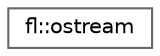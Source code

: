 digraph "Graphical Class Hierarchy"
{
 // INTERACTIVE_SVG=YES
 // LATEX_PDF_SIZE
  bgcolor="transparent";
  edge [fontname=Helvetica,fontsize=10,labelfontname=Helvetica,labelfontsize=10];
  node [fontname=Helvetica,fontsize=10,shape=box,height=0.2,width=0.4];
  rankdir="LR";
  Node0 [id="Node000000",label="fl::ostream",height=0.2,width=0.4,color="grey40", fillcolor="white", style="filled",URL="$d1/de8/classfl_1_1ostream.html",tooltip=" "];
}
